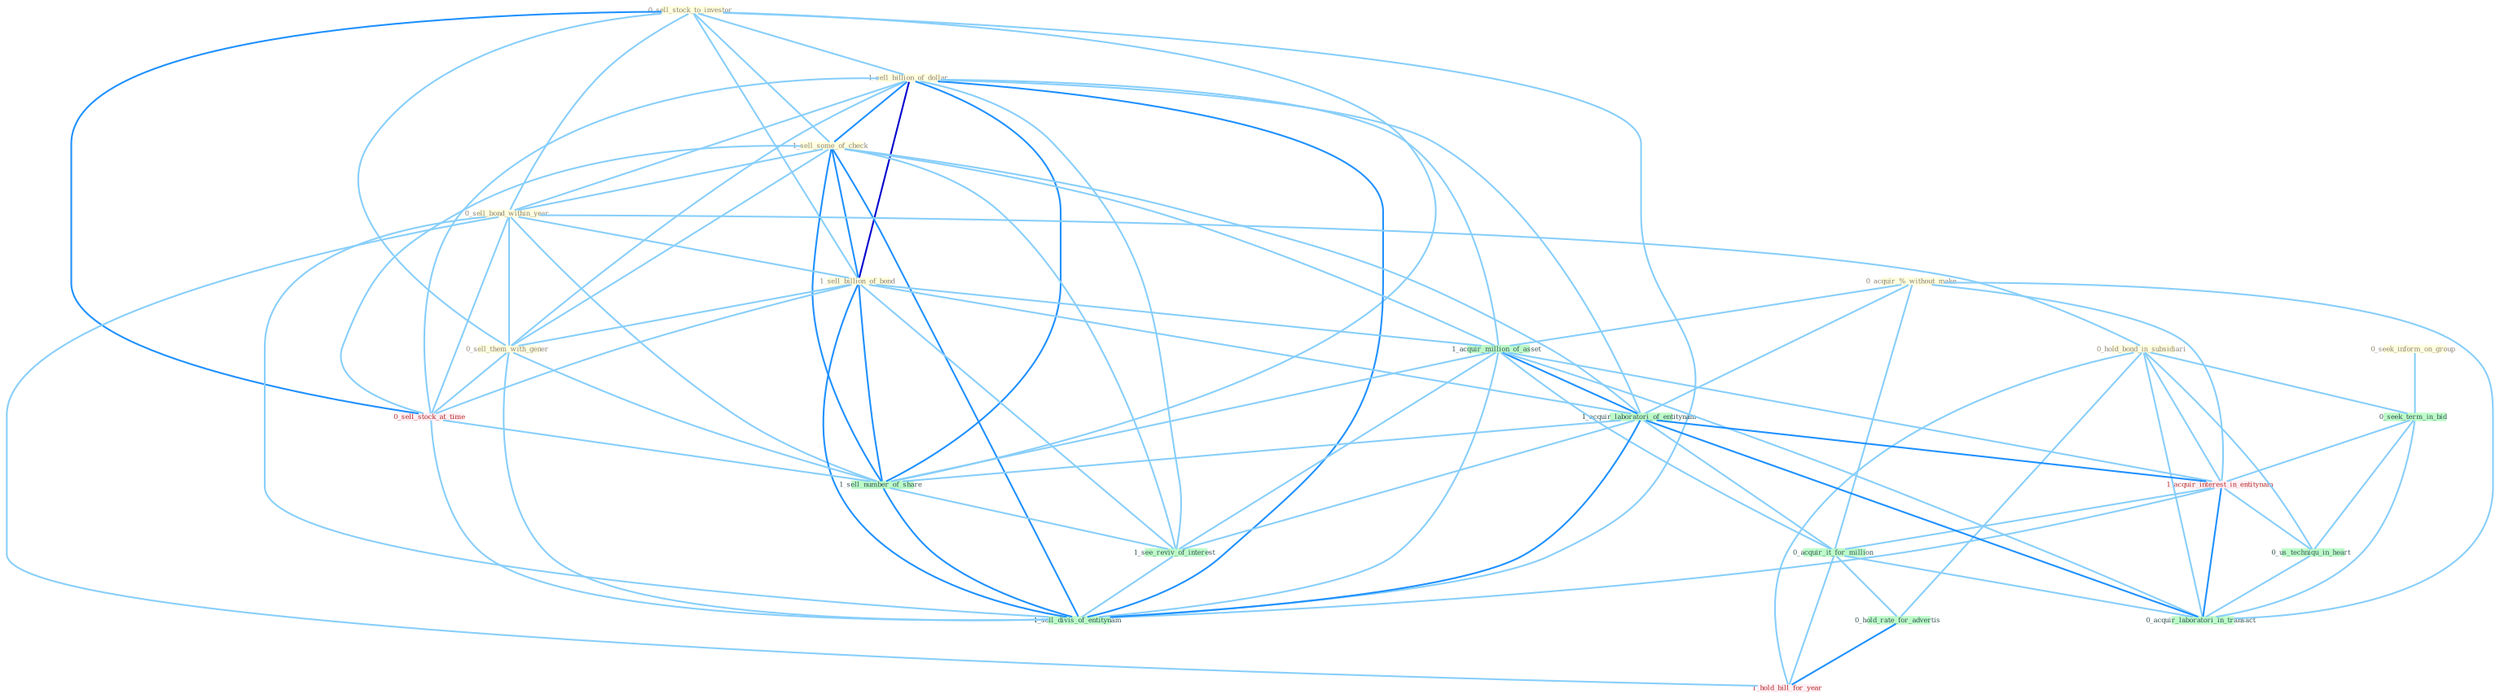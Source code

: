 Graph G{ 
    node
    [shape=polygon,style=filled,width=.5,height=.06,color="#BDFCC9",fixedsize=true,fontsize=4,
    fontcolor="#2f4f4f"];
    {node
    [color="#ffffe0", fontcolor="#8b7d6b"] "0_sell_stock_to_investor " "1_sell_billion_of_dollar " "1_sell_some_of_check " "0_sell_bond_within_year " "0_seek_inform_on_group " "0_hold_bond_in_subsidiari " "1_sell_billion_of_bond " "0_acquir_%_without_make " "0_sell_them_with_gener "}
{node [color="#fff0f5", fontcolor="#b22222"] "1_acquir_interest_in_entitynam " "0_sell_stock_at_time " "1_hold_bill_for_year "}
edge [color="#B0E2FF"];

	"0_sell_stock_to_investor " -- "1_sell_billion_of_dollar " [w="1", color="#87cefa" ];
	"0_sell_stock_to_investor " -- "1_sell_some_of_check " [w="1", color="#87cefa" ];
	"0_sell_stock_to_investor " -- "0_sell_bond_within_year " [w="1", color="#87cefa" ];
	"0_sell_stock_to_investor " -- "1_sell_billion_of_bond " [w="1", color="#87cefa" ];
	"0_sell_stock_to_investor " -- "0_sell_them_with_gener " [w="1", color="#87cefa" ];
	"0_sell_stock_to_investor " -- "0_sell_stock_at_time " [w="2", color="#1e90ff" , len=0.8];
	"0_sell_stock_to_investor " -- "1_sell_number_of_share " [w="1", color="#87cefa" ];
	"0_sell_stock_to_investor " -- "1_sell_divis_of_entitynam " [w="1", color="#87cefa" ];
	"1_sell_billion_of_dollar " -- "1_sell_some_of_check " [w="2", color="#1e90ff" , len=0.8];
	"1_sell_billion_of_dollar " -- "0_sell_bond_within_year " [w="1", color="#87cefa" ];
	"1_sell_billion_of_dollar " -- "1_sell_billion_of_bond " [w="3", color="#0000cd" , len=0.6];
	"1_sell_billion_of_dollar " -- "0_sell_them_with_gener " [w="1", color="#87cefa" ];
	"1_sell_billion_of_dollar " -- "1_acquir_million_of_asset " [w="1", color="#87cefa" ];
	"1_sell_billion_of_dollar " -- "1_acquir_laboratori_of_entitynam " [w="1", color="#87cefa" ];
	"1_sell_billion_of_dollar " -- "0_sell_stock_at_time " [w="1", color="#87cefa" ];
	"1_sell_billion_of_dollar " -- "1_sell_number_of_share " [w="2", color="#1e90ff" , len=0.8];
	"1_sell_billion_of_dollar " -- "1_see_reviv_of_interest " [w="1", color="#87cefa" ];
	"1_sell_billion_of_dollar " -- "1_sell_divis_of_entitynam " [w="2", color="#1e90ff" , len=0.8];
	"1_sell_some_of_check " -- "0_sell_bond_within_year " [w="1", color="#87cefa" ];
	"1_sell_some_of_check " -- "1_sell_billion_of_bond " [w="2", color="#1e90ff" , len=0.8];
	"1_sell_some_of_check " -- "0_sell_them_with_gener " [w="1", color="#87cefa" ];
	"1_sell_some_of_check " -- "1_acquir_million_of_asset " [w="1", color="#87cefa" ];
	"1_sell_some_of_check " -- "1_acquir_laboratori_of_entitynam " [w="1", color="#87cefa" ];
	"1_sell_some_of_check " -- "0_sell_stock_at_time " [w="1", color="#87cefa" ];
	"1_sell_some_of_check " -- "1_sell_number_of_share " [w="2", color="#1e90ff" , len=0.8];
	"1_sell_some_of_check " -- "1_see_reviv_of_interest " [w="1", color="#87cefa" ];
	"1_sell_some_of_check " -- "1_sell_divis_of_entitynam " [w="2", color="#1e90ff" , len=0.8];
	"0_sell_bond_within_year " -- "0_hold_bond_in_subsidiari " [w="1", color="#87cefa" ];
	"0_sell_bond_within_year " -- "1_sell_billion_of_bond " [w="1", color="#87cefa" ];
	"0_sell_bond_within_year " -- "0_sell_them_with_gener " [w="1", color="#87cefa" ];
	"0_sell_bond_within_year " -- "0_sell_stock_at_time " [w="1", color="#87cefa" ];
	"0_sell_bond_within_year " -- "1_sell_number_of_share " [w="1", color="#87cefa" ];
	"0_sell_bond_within_year " -- "1_hold_bill_for_year " [w="1", color="#87cefa" ];
	"0_sell_bond_within_year " -- "1_sell_divis_of_entitynam " [w="1", color="#87cefa" ];
	"0_seek_inform_on_group " -- "0_seek_term_in_bid " [w="1", color="#87cefa" ];
	"0_hold_bond_in_subsidiari " -- "0_seek_term_in_bid " [w="1", color="#87cefa" ];
	"0_hold_bond_in_subsidiari " -- "1_acquir_interest_in_entitynam " [w="1", color="#87cefa" ];
	"0_hold_bond_in_subsidiari " -- "0_us_techniqu_in_heart " [w="1", color="#87cefa" ];
	"0_hold_bond_in_subsidiari " -- "0_hold_rate_for_advertis " [w="1", color="#87cefa" ];
	"0_hold_bond_in_subsidiari " -- "0_acquir_laboratori_in_transact " [w="1", color="#87cefa" ];
	"0_hold_bond_in_subsidiari " -- "1_hold_bill_for_year " [w="1", color="#87cefa" ];
	"1_sell_billion_of_bond " -- "0_sell_them_with_gener " [w="1", color="#87cefa" ];
	"1_sell_billion_of_bond " -- "1_acquir_million_of_asset " [w="1", color="#87cefa" ];
	"1_sell_billion_of_bond " -- "1_acquir_laboratori_of_entitynam " [w="1", color="#87cefa" ];
	"1_sell_billion_of_bond " -- "0_sell_stock_at_time " [w="1", color="#87cefa" ];
	"1_sell_billion_of_bond " -- "1_sell_number_of_share " [w="2", color="#1e90ff" , len=0.8];
	"1_sell_billion_of_bond " -- "1_see_reviv_of_interest " [w="1", color="#87cefa" ];
	"1_sell_billion_of_bond " -- "1_sell_divis_of_entitynam " [w="2", color="#1e90ff" , len=0.8];
	"0_acquir_%_without_make " -- "1_acquir_million_of_asset " [w="1", color="#87cefa" ];
	"0_acquir_%_without_make " -- "1_acquir_laboratori_of_entitynam " [w="1", color="#87cefa" ];
	"0_acquir_%_without_make " -- "1_acquir_interest_in_entitynam " [w="1", color="#87cefa" ];
	"0_acquir_%_without_make " -- "0_acquir_it_for_million " [w="1", color="#87cefa" ];
	"0_acquir_%_without_make " -- "0_acquir_laboratori_in_transact " [w="1", color="#87cefa" ];
	"0_sell_them_with_gener " -- "0_sell_stock_at_time " [w="1", color="#87cefa" ];
	"0_sell_them_with_gener " -- "1_sell_number_of_share " [w="1", color="#87cefa" ];
	"0_sell_them_with_gener " -- "1_sell_divis_of_entitynam " [w="1", color="#87cefa" ];
	"1_acquir_million_of_asset " -- "1_acquir_laboratori_of_entitynam " [w="2", color="#1e90ff" , len=0.8];
	"1_acquir_million_of_asset " -- "1_acquir_interest_in_entitynam " [w="1", color="#87cefa" ];
	"1_acquir_million_of_asset " -- "0_acquir_it_for_million " [w="1", color="#87cefa" ];
	"1_acquir_million_of_asset " -- "0_acquir_laboratori_in_transact " [w="1", color="#87cefa" ];
	"1_acquir_million_of_asset " -- "1_sell_number_of_share " [w="1", color="#87cefa" ];
	"1_acquir_million_of_asset " -- "1_see_reviv_of_interest " [w="1", color="#87cefa" ];
	"1_acquir_million_of_asset " -- "1_sell_divis_of_entitynam " [w="1", color="#87cefa" ];
	"1_acquir_laboratori_of_entitynam " -- "1_acquir_interest_in_entitynam " [w="2", color="#1e90ff" , len=0.8];
	"1_acquir_laboratori_of_entitynam " -- "0_acquir_it_for_million " [w="1", color="#87cefa" ];
	"1_acquir_laboratori_of_entitynam " -- "0_acquir_laboratori_in_transact " [w="2", color="#1e90ff" , len=0.8];
	"1_acquir_laboratori_of_entitynam " -- "1_sell_number_of_share " [w="1", color="#87cefa" ];
	"1_acquir_laboratori_of_entitynam " -- "1_see_reviv_of_interest " [w="1", color="#87cefa" ];
	"1_acquir_laboratori_of_entitynam " -- "1_sell_divis_of_entitynam " [w="2", color="#1e90ff" , len=0.8];
	"0_seek_term_in_bid " -- "1_acquir_interest_in_entitynam " [w="1", color="#87cefa" ];
	"0_seek_term_in_bid " -- "0_us_techniqu_in_heart " [w="1", color="#87cefa" ];
	"0_seek_term_in_bid " -- "0_acquir_laboratori_in_transact " [w="1", color="#87cefa" ];
	"1_acquir_interest_in_entitynam " -- "0_us_techniqu_in_heart " [w="1", color="#87cefa" ];
	"1_acquir_interest_in_entitynam " -- "0_acquir_it_for_million " [w="1", color="#87cefa" ];
	"1_acquir_interest_in_entitynam " -- "0_acquir_laboratori_in_transact " [w="2", color="#1e90ff" , len=0.8];
	"1_acquir_interest_in_entitynam " -- "1_sell_divis_of_entitynam " [w="1", color="#87cefa" ];
	"0_us_techniqu_in_heart " -- "0_acquir_laboratori_in_transact " [w="1", color="#87cefa" ];
	"0_acquir_it_for_million " -- "0_hold_rate_for_advertis " [w="1", color="#87cefa" ];
	"0_acquir_it_for_million " -- "0_acquir_laboratori_in_transact " [w="1", color="#87cefa" ];
	"0_acquir_it_for_million " -- "1_hold_bill_for_year " [w="1", color="#87cefa" ];
	"0_hold_rate_for_advertis " -- "1_hold_bill_for_year " [w="2", color="#1e90ff" , len=0.8];
	"0_sell_stock_at_time " -- "1_sell_number_of_share " [w="1", color="#87cefa" ];
	"0_sell_stock_at_time " -- "1_sell_divis_of_entitynam " [w="1", color="#87cefa" ];
	"1_sell_number_of_share " -- "1_see_reviv_of_interest " [w="1", color="#87cefa" ];
	"1_sell_number_of_share " -- "1_sell_divis_of_entitynam " [w="2", color="#1e90ff" , len=0.8];
	"1_see_reviv_of_interest " -- "1_sell_divis_of_entitynam " [w="1", color="#87cefa" ];
}